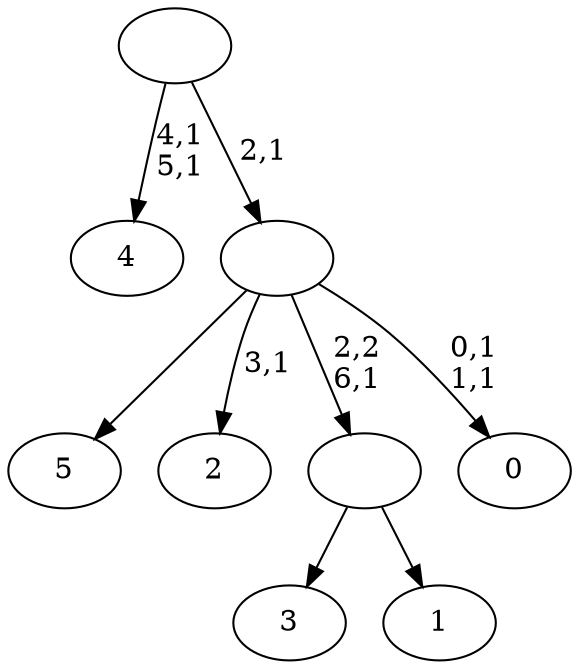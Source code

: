 digraph T {
	13 [label="5"]
	12 [label="4"]
	9 [label="3"]
	8 [label="2"]
	6 [label="1"]
	5 [label=""]
	4 [label="0"]
	1 [label=""]
	0 [label=""]
	5 -> 9 [label=""]
	5 -> 6 [label=""]
	1 -> 4 [label="0,1\n1,1"]
	1 -> 8 [label="3,1"]
	1 -> 13 [label=""]
	1 -> 5 [label="2,2\n6,1"]
	0 -> 12 [label="4,1\n5,1"]
	0 -> 1 [label="2,1"]
}
